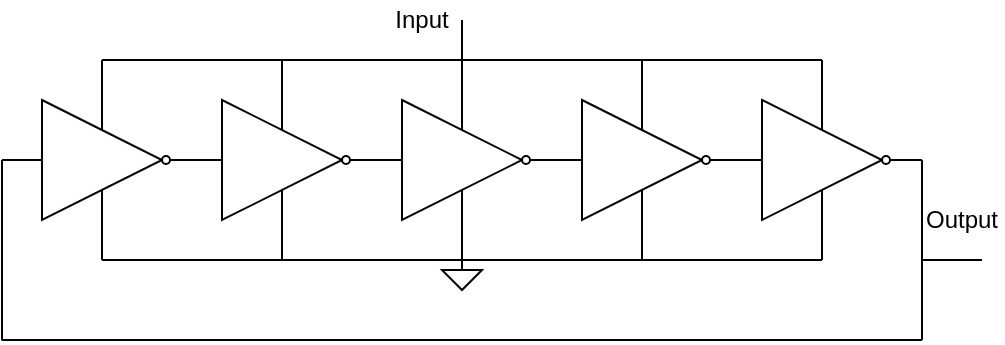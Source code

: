 <mxfile version="13.5.7" type="device"><diagram name="Page-1" id="7e0a89b8-554c-2b80-1dc8-d5c74ca68de4"><mxGraphModel dx="677" dy="398" grid="1" gridSize="10" guides="1" tooltips="1" connect="1" arrows="1" fold="1" page="1" pageScale="1" pageWidth="1100" pageHeight="850" background="#ffffff" math="0" shadow="0"><root><mxCell id="0"/><mxCell id="1" parent="0"/><mxCell id="Kxv9Md239O9QYYEEyG-P-1" value="" style="verticalLabelPosition=bottom;shadow=0;dashed=0;align=center;html=1;verticalAlign=top;shape=mxgraph.electrical.logic_gates.buffer2;negating=1;" vertex="1" parent="1"><mxGeometry x="460" y="270" width="100" height="60" as="geometry"/></mxCell><mxCell id="Kxv9Md239O9QYYEEyG-P-4" value="" style="endArrow=none;html=1;entryX=0.5;entryY=0.747;entryDx=0;entryDy=0;entryPerimeter=0;" edge="1" parent="1" target="Kxv9Md239O9QYYEEyG-P-1"><mxGeometry width="50" height="50" relative="1" as="geometry"><mxPoint x="510" y="350" as="sourcePoint"/><mxPoint x="509.9" y="320" as="targetPoint"/></mxGeometry></mxCell><mxCell id="Kxv9Md239O9QYYEEyG-P-5" value="" style="endArrow=none;html=1;exitX=0.5;exitY=0.25;exitDx=0;exitDy=0;exitPerimeter=0;" edge="1" parent="1" source="Kxv9Md239O9QYYEEyG-P-1"><mxGeometry width="50" height="50" relative="1" as="geometry"><mxPoint x="510.05" y="280.54" as="sourcePoint"/><mxPoint x="510" y="250" as="targetPoint"/></mxGeometry></mxCell><mxCell id="Kxv9Md239O9QYYEEyG-P-6" value="Input" style="text;html=1;strokeColor=none;fillColor=none;align=center;verticalAlign=middle;whiteSpace=wrap;rounded=0;" vertex="1" parent="1"><mxGeometry x="650" y="220" width="40" height="20" as="geometry"/></mxCell><mxCell id="Kxv9Md239O9QYYEEyG-P-7" value="Output" style="text;html=1;strokeColor=none;fillColor=none;align=center;verticalAlign=middle;whiteSpace=wrap;rounded=0;" vertex="1" parent="1"><mxGeometry x="920" y="320" width="40" height="20" as="geometry"/></mxCell><mxCell id="Kxv9Md239O9QYYEEyG-P-71" value="" style="verticalLabelPosition=bottom;shadow=0;dashed=0;align=center;html=1;verticalAlign=top;shape=mxgraph.electrical.logic_gates.buffer2;negating=1;" vertex="1" parent="1"><mxGeometry x="550" y="270" width="100" height="60" as="geometry"/></mxCell><mxCell id="Kxv9Md239O9QYYEEyG-P-72" value="" style="endArrow=none;html=1;entryX=0.5;entryY=0.747;entryDx=0;entryDy=0;entryPerimeter=0;" edge="1" parent="1" target="Kxv9Md239O9QYYEEyG-P-71"><mxGeometry width="50" height="50" relative="1" as="geometry"><mxPoint x="600" y="350" as="sourcePoint"/><mxPoint x="599.9" y="320" as="targetPoint"/></mxGeometry></mxCell><mxCell id="Kxv9Md239O9QYYEEyG-P-73" value="" style="endArrow=none;html=1;exitX=0.5;exitY=0.25;exitDx=0;exitDy=0;exitPerimeter=0;" edge="1" parent="1" source="Kxv9Md239O9QYYEEyG-P-71"><mxGeometry width="50" height="50" relative="1" as="geometry"><mxPoint x="600.05" y="280.54" as="sourcePoint"/><mxPoint x="600" y="250" as="targetPoint"/></mxGeometry></mxCell><mxCell id="Kxv9Md239O9QYYEEyG-P-75" value="" style="verticalLabelPosition=bottom;shadow=0;dashed=0;align=center;html=1;verticalAlign=top;shape=mxgraph.electrical.logic_gates.buffer2;negating=1;" vertex="1" parent="1"><mxGeometry x="640" y="270" width="100" height="60" as="geometry"/></mxCell><mxCell id="Kxv9Md239O9QYYEEyG-P-76" value="" style="endArrow=none;html=1;entryX=0.5;entryY=0.747;entryDx=0;entryDy=0;entryPerimeter=0;" edge="1" parent="1" target="Kxv9Md239O9QYYEEyG-P-75"><mxGeometry width="50" height="50" relative="1" as="geometry"><mxPoint x="690" y="350" as="sourcePoint"/><mxPoint x="689.9" y="320" as="targetPoint"/></mxGeometry></mxCell><mxCell id="Kxv9Md239O9QYYEEyG-P-77" value="" style="endArrow=none;html=1;exitX=0.5;exitY=0.25;exitDx=0;exitDy=0;exitPerimeter=0;" edge="1" parent="1" source="Kxv9Md239O9QYYEEyG-P-75"><mxGeometry width="50" height="50" relative="1" as="geometry"><mxPoint x="690.05" y="280.54" as="sourcePoint"/><mxPoint x="690" y="250" as="targetPoint"/></mxGeometry></mxCell><mxCell id="Kxv9Md239O9QYYEEyG-P-79" value="" style="verticalLabelPosition=bottom;shadow=0;dashed=0;align=center;html=1;verticalAlign=top;shape=mxgraph.electrical.logic_gates.buffer2;negating=1;" vertex="1" parent="1"><mxGeometry x="730" y="270" width="100" height="60" as="geometry"/></mxCell><mxCell id="Kxv9Md239O9QYYEEyG-P-80" value="" style="endArrow=none;html=1;entryX=0.5;entryY=0.747;entryDx=0;entryDy=0;entryPerimeter=0;" edge="1" parent="1" target="Kxv9Md239O9QYYEEyG-P-79"><mxGeometry width="50" height="50" relative="1" as="geometry"><mxPoint x="780" y="350" as="sourcePoint"/><mxPoint x="779.9" y="320" as="targetPoint"/></mxGeometry></mxCell><mxCell id="Kxv9Md239O9QYYEEyG-P-81" value="" style="endArrow=none;html=1;exitX=0.5;exitY=0.25;exitDx=0;exitDy=0;exitPerimeter=0;" edge="1" parent="1" source="Kxv9Md239O9QYYEEyG-P-79"><mxGeometry width="50" height="50" relative="1" as="geometry"><mxPoint x="780.05" y="280.54" as="sourcePoint"/><mxPoint x="780" y="250" as="targetPoint"/></mxGeometry></mxCell><mxCell id="Kxv9Md239O9QYYEEyG-P-83" value="" style="verticalLabelPosition=bottom;shadow=0;dashed=0;align=center;html=1;verticalAlign=top;shape=mxgraph.electrical.logic_gates.buffer2;negating=1;" vertex="1" parent="1"><mxGeometry x="820" y="270" width="100" height="60" as="geometry"/></mxCell><mxCell id="Kxv9Md239O9QYYEEyG-P-84" value="" style="endArrow=none;html=1;entryX=0.5;entryY=0.747;entryDx=0;entryDy=0;entryPerimeter=0;" edge="1" parent="1" target="Kxv9Md239O9QYYEEyG-P-83"><mxGeometry width="50" height="50" relative="1" as="geometry"><mxPoint x="870" y="350" as="sourcePoint"/><mxPoint x="869.9" y="320" as="targetPoint"/></mxGeometry></mxCell><mxCell id="Kxv9Md239O9QYYEEyG-P-85" value="" style="endArrow=none;html=1;exitX=0.5;exitY=0.25;exitDx=0;exitDy=0;exitPerimeter=0;" edge="1" parent="1" source="Kxv9Md239O9QYYEEyG-P-83"><mxGeometry width="50" height="50" relative="1" as="geometry"><mxPoint x="870.05" y="280.54" as="sourcePoint"/><mxPoint x="870" y="250" as="targetPoint"/></mxGeometry></mxCell><mxCell id="Kxv9Md239O9QYYEEyG-P-87" value="" style="endArrow=none;html=1;" edge="1" parent="1"><mxGeometry width="50" height="50" relative="1" as="geometry"><mxPoint x="460" y="390" as="sourcePoint"/><mxPoint x="460" y="300" as="targetPoint"/></mxGeometry></mxCell><mxCell id="Kxv9Md239O9QYYEEyG-P-88" value="" style="endArrow=none;html=1;" edge="1" parent="1"><mxGeometry width="50" height="50" relative="1" as="geometry"><mxPoint x="920" y="390" as="sourcePoint"/><mxPoint x="459.76" y="390" as="targetPoint"/></mxGeometry></mxCell><mxCell id="Kxv9Md239O9QYYEEyG-P-89" value="" style="endArrow=none;html=1;" edge="1" parent="1"><mxGeometry width="50" height="50" relative="1" as="geometry"><mxPoint x="920" y="390" as="sourcePoint"/><mxPoint x="920" y="300" as="targetPoint"/></mxGeometry></mxCell><mxCell id="Kxv9Md239O9QYYEEyG-P-90" value="" style="endArrow=none;html=1;" edge="1" parent="1"><mxGeometry width="50" height="50" relative="1" as="geometry"><mxPoint x="510" y="350" as="sourcePoint"/><mxPoint x="870" y="350" as="targetPoint"/></mxGeometry></mxCell><mxCell id="Kxv9Md239O9QYYEEyG-P-91" value="" style="endArrow=none;html=1;" edge="1" parent="1"><mxGeometry width="50" height="50" relative="1" as="geometry"><mxPoint x="510" y="250" as="sourcePoint"/><mxPoint x="870" y="250" as="targetPoint"/></mxGeometry></mxCell><mxCell id="Kxv9Md239O9QYYEEyG-P-92" value="" style="endArrow=none;html=1;" edge="1" parent="1"><mxGeometry width="50" height="50" relative="1" as="geometry"><mxPoint x="690" y="250" as="sourcePoint"/><mxPoint x="690" y="230" as="targetPoint"/></mxGeometry></mxCell><mxCell id="Kxv9Md239O9QYYEEyG-P-93" value="" style="endArrow=none;html=1;" edge="1" parent="1"><mxGeometry width="50" height="50" relative="1" as="geometry"><mxPoint x="920" y="350" as="sourcePoint"/><mxPoint x="950" y="350" as="targetPoint"/><Array as="points"><mxPoint x="930" y="350"/></Array></mxGeometry></mxCell><mxCell id="Kxv9Md239O9QYYEEyG-P-94" value="" style="endArrow=none;html=1;" edge="1" parent="1"><mxGeometry width="50" height="50" relative="1" as="geometry"><mxPoint x="690" y="350" as="sourcePoint"/><mxPoint x="690" y="360" as="targetPoint"/></mxGeometry></mxCell><mxCell id="Kxv9Md239O9QYYEEyG-P-95" value="" style="triangle;whiteSpace=wrap;html=1;rotation=90;" vertex="1" parent="1"><mxGeometry x="685" y="350" width="10" height="20" as="geometry"/></mxCell></root></mxGraphModel></diagram></mxfile>
